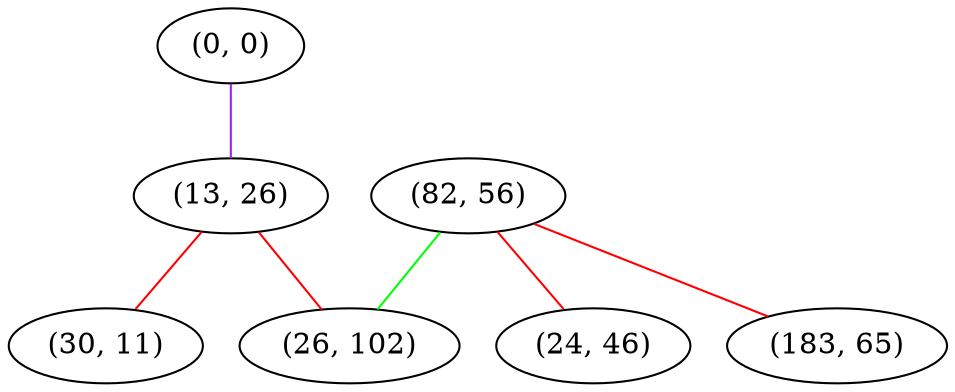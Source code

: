 graph "" {
"(0, 0)";
"(82, 56)";
"(13, 26)";
"(30, 11)";
"(24, 46)";
"(183, 65)";
"(26, 102)";
"(0, 0)" -- "(13, 26)"  [color=purple, key=0, weight=4];
"(82, 56)" -- "(24, 46)"  [color=red, key=0, weight=1];
"(82, 56)" -- "(26, 102)"  [color=green, key=0, weight=2];
"(82, 56)" -- "(183, 65)"  [color=red, key=0, weight=1];
"(13, 26)" -- "(30, 11)"  [color=red, key=0, weight=1];
"(13, 26)" -- "(26, 102)"  [color=red, key=0, weight=1];
}
